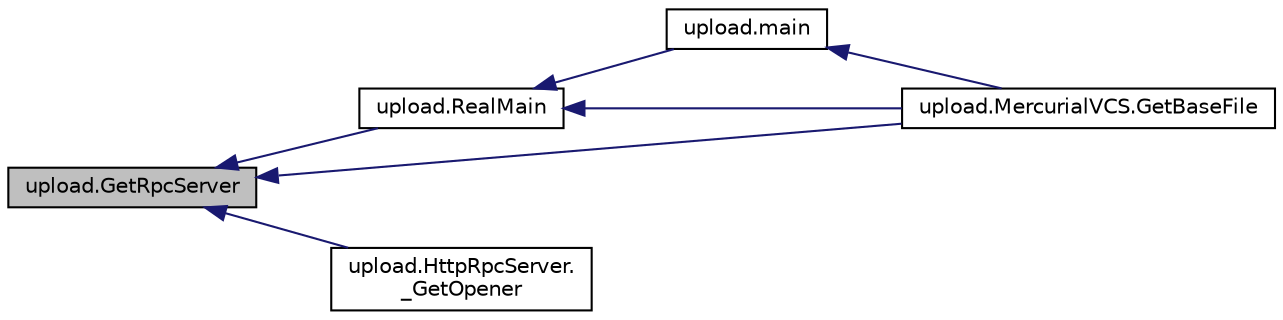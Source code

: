 digraph "upload.GetRpcServer"
{
  edge [fontname="Helvetica",fontsize="10",labelfontname="Helvetica",labelfontsize="10"];
  node [fontname="Helvetica",fontsize="10",shape=record];
  rankdir="LR";
  Node51 [label="upload.GetRpcServer",height=0.2,width=0.4,color="black", fillcolor="grey75", style="filled", fontcolor="black"];
  Node51 -> Node52 [dir="back",color="midnightblue",fontsize="10",style="solid",fontname="Helvetica"];
  Node52 [label="upload.RealMain",height=0.2,width=0.4,color="black", fillcolor="white", style="filled",URL="$d3/d3e/namespaceupload.html#ad6226af96c9f1905602b8002bd5de952"];
  Node52 -> Node53 [dir="back",color="midnightblue",fontsize="10",style="solid",fontname="Helvetica"];
  Node53 [label="upload.main",height=0.2,width=0.4,color="black", fillcolor="white", style="filled",URL="$d3/d3e/namespaceupload.html#aef3fcf7a8d77d13ba75adbf58b6c43ee"];
  Node53 -> Node54 [dir="back",color="midnightblue",fontsize="10",style="solid",fontname="Helvetica"];
  Node54 [label="upload.MercurialVCS.GetBaseFile",height=0.2,width=0.4,color="black", fillcolor="white", style="filled",URL="$d2/de0/classupload_1_1_mercurial_v_c_s.html#a0cdc0cbe6ac4daab82f5f01e6ae2e670"];
  Node52 -> Node54 [dir="back",color="midnightblue",fontsize="10",style="solid",fontname="Helvetica"];
  Node51 -> Node55 [dir="back",color="midnightblue",fontsize="10",style="solid",fontname="Helvetica"];
  Node55 [label="upload.HttpRpcServer.\l_GetOpener",height=0.2,width=0.4,color="black", fillcolor="white", style="filled",URL="$d4/da7/classupload_1_1_http_rpc_server.html#a4685030df704ec17f020c8790108a05a"];
  Node51 -> Node54 [dir="back",color="midnightblue",fontsize="10",style="solid",fontname="Helvetica"];
}

